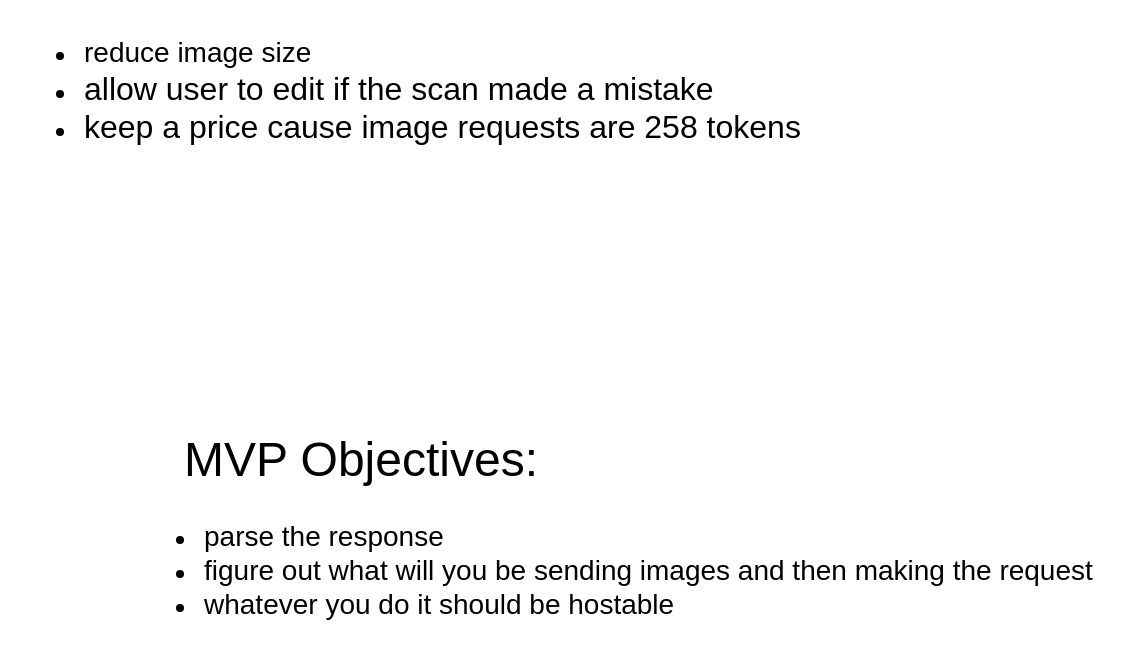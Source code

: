 <mxfile version="24.7.8">
  <diagram name="Page-1" id="pINA0JPRZRuCSQSEo8NE">
    <mxGraphModel dx="1565" dy="779" grid="1" gridSize="10" guides="1" tooltips="1" connect="1" arrows="1" fold="1" page="1" pageScale="1" pageWidth="850" pageHeight="1100" math="0" shadow="0">
      <root>
        <mxCell id="0" />
        <mxCell id="1" parent="0" />
        <mxCell id="StMug0Mb1CIXMHcEhNi8-1" value="&lt;ul&gt;&lt;li&gt;&lt;font style=&quot;font-size: 14px;&quot;&gt;reduce image size&lt;/font&gt;&lt;/li&gt;&lt;li style=&quot;&quot;&gt;&lt;font size=&quot;3&quot;&gt;allow user to edit if the scan made a mistake&lt;/font&gt;&lt;/li&gt;&lt;li style=&quot;&quot;&gt;&lt;font size=&quot;3&quot;&gt;keep a price cause image requests are 258 tokens&lt;/font&gt;&lt;/li&gt;&lt;/ul&gt;" style="text;html=1;align=left;verticalAlign=middle;resizable=0;points=[];autosize=1;strokeColor=none;fillColor=none;" parent="1" vertex="1">
          <mxGeometry x="100" y="50" width="420" height="90" as="geometry" />
        </mxCell>
        <mxCell id="gNfSdgzeQEDE-PxzJTxZ-1" value="&lt;font style=&quot;font-size: 24px;&quot;&gt;MVP Objectives:&lt;/font&gt;" style="text;html=1;align=center;verticalAlign=middle;resizable=0;points=[];autosize=1;strokeColor=none;fillColor=none;" vertex="1" parent="1">
          <mxGeometry x="180" y="260" width="200" height="40" as="geometry" />
        </mxCell>
        <mxCell id="gNfSdgzeQEDE-PxzJTxZ-2" value="&lt;ul&gt;&lt;li&gt;&lt;span style=&quot;font-size: 14px;&quot;&gt;parse the response&lt;/span&gt;&lt;/li&gt;&lt;li&gt;&lt;span style=&quot;font-size: 14px;&quot;&gt;figure out what will you be sending images and then making the request&lt;/span&gt;&lt;/li&gt;&lt;li&gt;&lt;span style=&quot;font-size: 14px;&quot;&gt;whatever you do it should be hostable&lt;/span&gt;&lt;/li&gt;&lt;/ul&gt;" style="text;html=1;align=left;verticalAlign=middle;resizable=0;points=[];autosize=1;strokeColor=none;fillColor=none;" vertex="1" parent="1">
          <mxGeometry x="160" y="290" width="510" height="90" as="geometry" />
        </mxCell>
      </root>
    </mxGraphModel>
  </diagram>
</mxfile>
